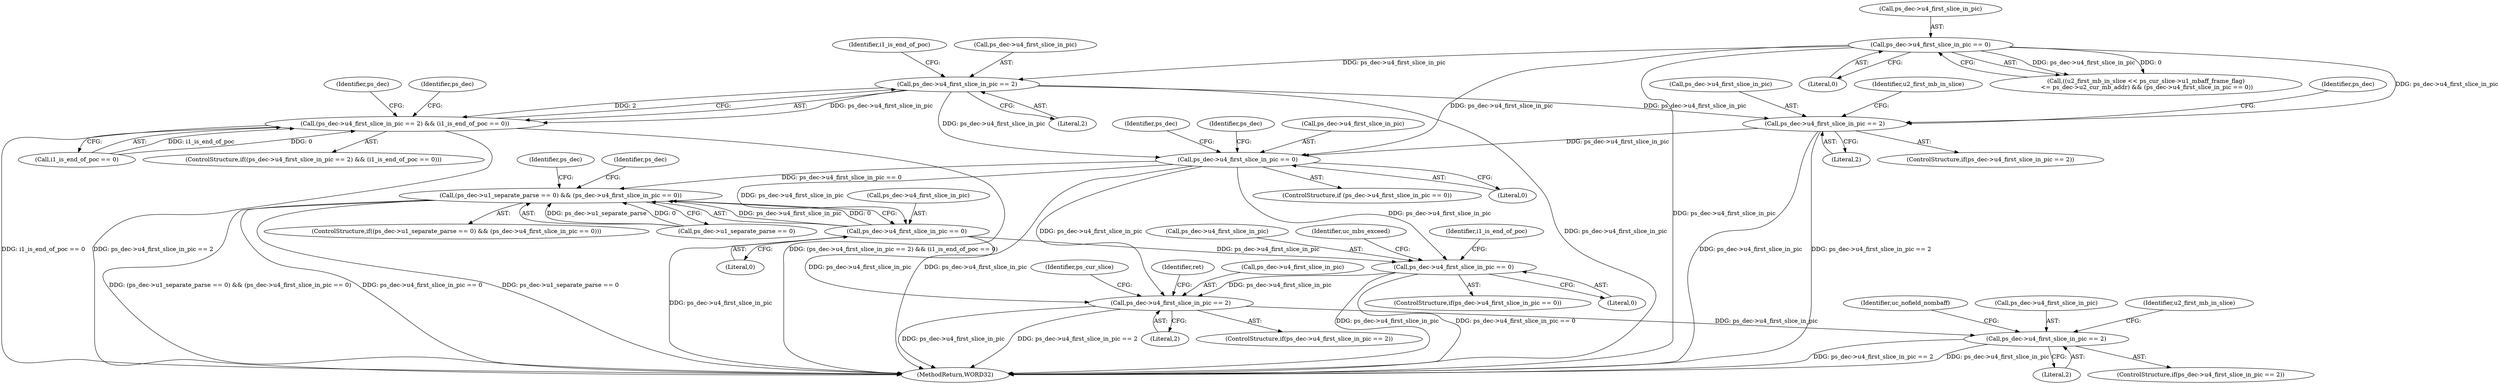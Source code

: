 digraph "0_Android_9a00f562a612d56e7b2b989d168647db900ba6cf_0@pointer" {
"1000761" [label="(Call,ps_dec->u4_first_slice_in_pic == 2)"];
"1000264" [label="(Call,ps_dec->u4_first_slice_in_pic == 0)"];
"1000760" [label="(Call,(ps_dec->u4_first_slice_in_pic == 2) && (i1_is_end_of_poc == 0))"];
"1000891" [label="(Call,ps_dec->u4_first_slice_in_pic == 2)"];
"1001142" [label="(Call,ps_dec->u4_first_slice_in_pic == 0)"];
"1001157" [label="(Call,(ps_dec->u1_separate_parse == 0) && (ps_dec->u4_first_slice_in_pic == 0))"];
"1001163" [label="(Call,ps_dec->u4_first_slice_in_pic == 0)"];
"1001202" [label="(Call,ps_dec->u4_first_slice_in_pic == 0)"];
"1001365" [label="(Call,ps_dec->u4_first_slice_in_pic == 2)"];
"1001584" [label="(Call,ps_dec->u4_first_slice_in_pic == 2)"];
"1001201" [label="(ControlStructure,if(ps_dec->u4_first_slice_in_pic == 0))"];
"1002568" [label="(MethodReturn,WORD32)"];
"1001141" [label="(ControlStructure,if (ps_dec->u4_first_slice_in_pic == 0))"];
"1001212" [label="(Identifier,i1_is_end_of_poc)"];
"1000891" [label="(Call,ps_dec->u4_first_slice_in_pic == 2)"];
"1000766" [label="(Call,i1_is_end_of_poc == 0)"];
"1001585" [label="(Call,ps_dec->u4_first_slice_in_pic)"];
"1001206" [label="(Literal,0)"];
"1001142" [label="(Call,ps_dec->u4_first_slice_in_pic == 0)"];
"1001202" [label="(Call,ps_dec->u4_first_slice_in_pic == 0)"];
"1000767" [label="(Identifier,i1_is_end_of_poc)"];
"1001163" [label="(Call,ps_dec->u4_first_slice_in_pic == 0)"];
"1001160" [label="(Identifier,ps_dec)"];
"1001366" [label="(Call,ps_dec->u4_first_slice_in_pic)"];
"1000760" [label="(Call,(ps_dec->u4_first_slice_in_pic == 2) && (i1_is_end_of_poc == 0))"];
"1000761" [label="(Call,ps_dec->u4_first_slice_in_pic == 2)"];
"1000890" [label="(ControlStructure,if(ps_dec->u4_first_slice_in_pic == 2))"];
"1001167" [label="(Literal,0)"];
"1001365" [label="(Call,ps_dec->u4_first_slice_in_pic == 2)"];
"1000970" [label="(Identifier,ps_dec)"];
"1001146" [label="(Literal,0)"];
"1001150" [label="(Identifier,ps_dec)"];
"1001156" [label="(ControlStructure,if((ps_dec->u1_separate_parse == 0) && (ps_dec->u4_first_slice_in_pic == 0)))"];
"1001158" [label="(Call,ps_dec->u1_separate_parse == 0)"];
"1001436" [label="(Identifier,ps_cur_slice)"];
"1001372" [label="(Identifier,ret)"];
"1001203" [label="(Call,ps_dec->u4_first_slice_in_pic)"];
"1001208" [label="(Identifier,uc_mbs_exceed)"];
"1000264" [label="(Call,ps_dec->u4_first_slice_in_pic == 0)"];
"1000765" [label="(Literal,2)"];
"1000892" [label="(Call,ps_dec->u4_first_slice_in_pic)"];
"1001171" [label="(Identifier,ps_dec)"];
"1000895" [label="(Literal,2)"];
"1000265" [label="(Call,ps_dec->u4_first_slice_in_pic)"];
"1001364" [label="(ControlStructure,if(ps_dec->u4_first_slice_in_pic == 2))"];
"1001583" [label="(ControlStructure,if(ps_dec->u4_first_slice_in_pic == 2))"];
"1001175" [label="(Identifier,ps_dec)"];
"1001369" [label="(Literal,2)"];
"1001592" [label="(Identifier,u2_first_mb_in_slice)"];
"1001164" [label="(Call,ps_dec->u4_first_slice_in_pic)"];
"1001143" [label="(Call,ps_dec->u4_first_slice_in_pic)"];
"1000762" [label="(Call,ps_dec->u4_first_slice_in_pic)"];
"1000268" [label="(Literal,0)"];
"1000759" [label="(ControlStructure,if((ps_dec->u4_first_slice_in_pic == 2) && (i1_is_end_of_poc == 0)))"];
"1001726" [label="(Identifier,uc_nofield_nombaff)"];
"1001588" [label="(Literal,2)"];
"1001157" [label="(Call,(ps_dec->u1_separate_parse == 0) && (ps_dec->u4_first_slice_in_pic == 0))"];
"1001584" [label="(Call,ps_dec->u4_first_slice_in_pic == 2)"];
"1000899" [label="(Identifier,u2_first_mb_in_slice)"];
"1000773" [label="(Identifier,ps_dec)"];
"1000785" [label="(Identifier,ps_dec)"];
"1000254" [label="(Call,((u2_first_mb_in_slice << ps_cur_slice->u1_mbaff_frame_flag)\n <= ps_dec->u2_cur_mb_addr) && (ps_dec->u4_first_slice_in_pic == 0))"];
"1000761" -> "1000760"  [label="AST: "];
"1000761" -> "1000765"  [label="CFG: "];
"1000762" -> "1000761"  [label="AST: "];
"1000765" -> "1000761"  [label="AST: "];
"1000767" -> "1000761"  [label="CFG: "];
"1000760" -> "1000761"  [label="CFG: "];
"1000761" -> "1002568"  [label="DDG: ps_dec->u4_first_slice_in_pic"];
"1000761" -> "1000760"  [label="DDG: ps_dec->u4_first_slice_in_pic"];
"1000761" -> "1000760"  [label="DDG: 2"];
"1000264" -> "1000761"  [label="DDG: ps_dec->u4_first_slice_in_pic"];
"1000761" -> "1000891"  [label="DDG: ps_dec->u4_first_slice_in_pic"];
"1000761" -> "1001142"  [label="DDG: ps_dec->u4_first_slice_in_pic"];
"1000264" -> "1000254"  [label="AST: "];
"1000264" -> "1000268"  [label="CFG: "];
"1000265" -> "1000264"  [label="AST: "];
"1000268" -> "1000264"  [label="AST: "];
"1000254" -> "1000264"  [label="CFG: "];
"1000264" -> "1002568"  [label="DDG: ps_dec->u4_first_slice_in_pic"];
"1000264" -> "1000254"  [label="DDG: ps_dec->u4_first_slice_in_pic"];
"1000264" -> "1000254"  [label="DDG: 0"];
"1000264" -> "1000891"  [label="DDG: ps_dec->u4_first_slice_in_pic"];
"1000264" -> "1001142"  [label="DDG: ps_dec->u4_first_slice_in_pic"];
"1000760" -> "1000759"  [label="AST: "];
"1000760" -> "1000766"  [label="CFG: "];
"1000766" -> "1000760"  [label="AST: "];
"1000773" -> "1000760"  [label="CFG: "];
"1000785" -> "1000760"  [label="CFG: "];
"1000760" -> "1002568"  [label="DDG: (ps_dec->u4_first_slice_in_pic == 2) && (i1_is_end_of_poc == 0)"];
"1000760" -> "1002568"  [label="DDG: i1_is_end_of_poc == 0"];
"1000760" -> "1002568"  [label="DDG: ps_dec->u4_first_slice_in_pic == 2"];
"1000766" -> "1000760"  [label="DDG: i1_is_end_of_poc"];
"1000766" -> "1000760"  [label="DDG: 0"];
"1000891" -> "1000890"  [label="AST: "];
"1000891" -> "1000895"  [label="CFG: "];
"1000892" -> "1000891"  [label="AST: "];
"1000895" -> "1000891"  [label="AST: "];
"1000899" -> "1000891"  [label="CFG: "];
"1000970" -> "1000891"  [label="CFG: "];
"1000891" -> "1002568"  [label="DDG: ps_dec->u4_first_slice_in_pic == 2"];
"1000891" -> "1002568"  [label="DDG: ps_dec->u4_first_slice_in_pic"];
"1000891" -> "1001142"  [label="DDG: ps_dec->u4_first_slice_in_pic"];
"1001142" -> "1001141"  [label="AST: "];
"1001142" -> "1001146"  [label="CFG: "];
"1001143" -> "1001142"  [label="AST: "];
"1001146" -> "1001142"  [label="AST: "];
"1001150" -> "1001142"  [label="CFG: "];
"1001160" -> "1001142"  [label="CFG: "];
"1001142" -> "1002568"  [label="DDG: ps_dec->u4_first_slice_in_pic"];
"1001142" -> "1001157"  [label="DDG: ps_dec->u4_first_slice_in_pic == 0"];
"1001142" -> "1001163"  [label="DDG: ps_dec->u4_first_slice_in_pic"];
"1001142" -> "1001202"  [label="DDG: ps_dec->u4_first_slice_in_pic"];
"1001142" -> "1001365"  [label="DDG: ps_dec->u4_first_slice_in_pic"];
"1001157" -> "1001156"  [label="AST: "];
"1001157" -> "1001158"  [label="CFG: "];
"1001157" -> "1001163"  [label="CFG: "];
"1001158" -> "1001157"  [label="AST: "];
"1001163" -> "1001157"  [label="AST: "];
"1001171" -> "1001157"  [label="CFG: "];
"1001175" -> "1001157"  [label="CFG: "];
"1001157" -> "1002568"  [label="DDG: ps_dec->u4_first_slice_in_pic == 0"];
"1001157" -> "1002568"  [label="DDG: ps_dec->u1_separate_parse == 0"];
"1001157" -> "1002568"  [label="DDG: (ps_dec->u1_separate_parse == 0) && (ps_dec->u4_first_slice_in_pic == 0)"];
"1001158" -> "1001157"  [label="DDG: ps_dec->u1_separate_parse"];
"1001158" -> "1001157"  [label="DDG: 0"];
"1001163" -> "1001157"  [label="DDG: ps_dec->u4_first_slice_in_pic"];
"1001163" -> "1001157"  [label="DDG: 0"];
"1001163" -> "1001167"  [label="CFG: "];
"1001164" -> "1001163"  [label="AST: "];
"1001167" -> "1001163"  [label="AST: "];
"1001163" -> "1002568"  [label="DDG: ps_dec->u4_first_slice_in_pic"];
"1001163" -> "1001202"  [label="DDG: ps_dec->u4_first_slice_in_pic"];
"1001163" -> "1001365"  [label="DDG: ps_dec->u4_first_slice_in_pic"];
"1001202" -> "1001201"  [label="AST: "];
"1001202" -> "1001206"  [label="CFG: "];
"1001203" -> "1001202"  [label="AST: "];
"1001206" -> "1001202"  [label="AST: "];
"1001208" -> "1001202"  [label="CFG: "];
"1001212" -> "1001202"  [label="CFG: "];
"1001202" -> "1002568"  [label="DDG: ps_dec->u4_first_slice_in_pic == 0"];
"1001202" -> "1002568"  [label="DDG: ps_dec->u4_first_slice_in_pic"];
"1001202" -> "1001365"  [label="DDG: ps_dec->u4_first_slice_in_pic"];
"1001365" -> "1001364"  [label="AST: "];
"1001365" -> "1001369"  [label="CFG: "];
"1001366" -> "1001365"  [label="AST: "];
"1001369" -> "1001365"  [label="AST: "];
"1001372" -> "1001365"  [label="CFG: "];
"1001436" -> "1001365"  [label="CFG: "];
"1001365" -> "1002568"  [label="DDG: ps_dec->u4_first_slice_in_pic"];
"1001365" -> "1002568"  [label="DDG: ps_dec->u4_first_slice_in_pic == 2"];
"1001365" -> "1001584"  [label="DDG: ps_dec->u4_first_slice_in_pic"];
"1001584" -> "1001583"  [label="AST: "];
"1001584" -> "1001588"  [label="CFG: "];
"1001585" -> "1001584"  [label="AST: "];
"1001588" -> "1001584"  [label="AST: "];
"1001592" -> "1001584"  [label="CFG: "];
"1001726" -> "1001584"  [label="CFG: "];
"1001584" -> "1002568"  [label="DDG: ps_dec->u4_first_slice_in_pic"];
"1001584" -> "1002568"  [label="DDG: ps_dec->u4_first_slice_in_pic == 2"];
}
